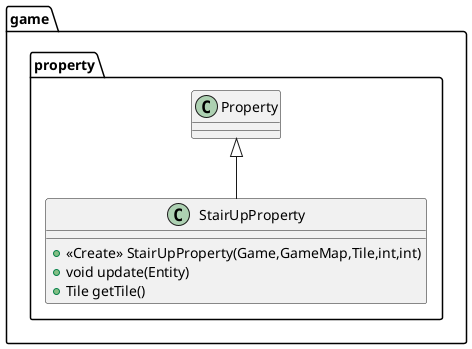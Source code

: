 @startuml
class game.property.StairUpProperty {
+ <<Create>> StairUpProperty(Game,GameMap,Tile,int,int)
+ void update(Entity)
+ Tile getTile()
}



game.property.Property <|-- game.property.StairUpProperty
@enduml